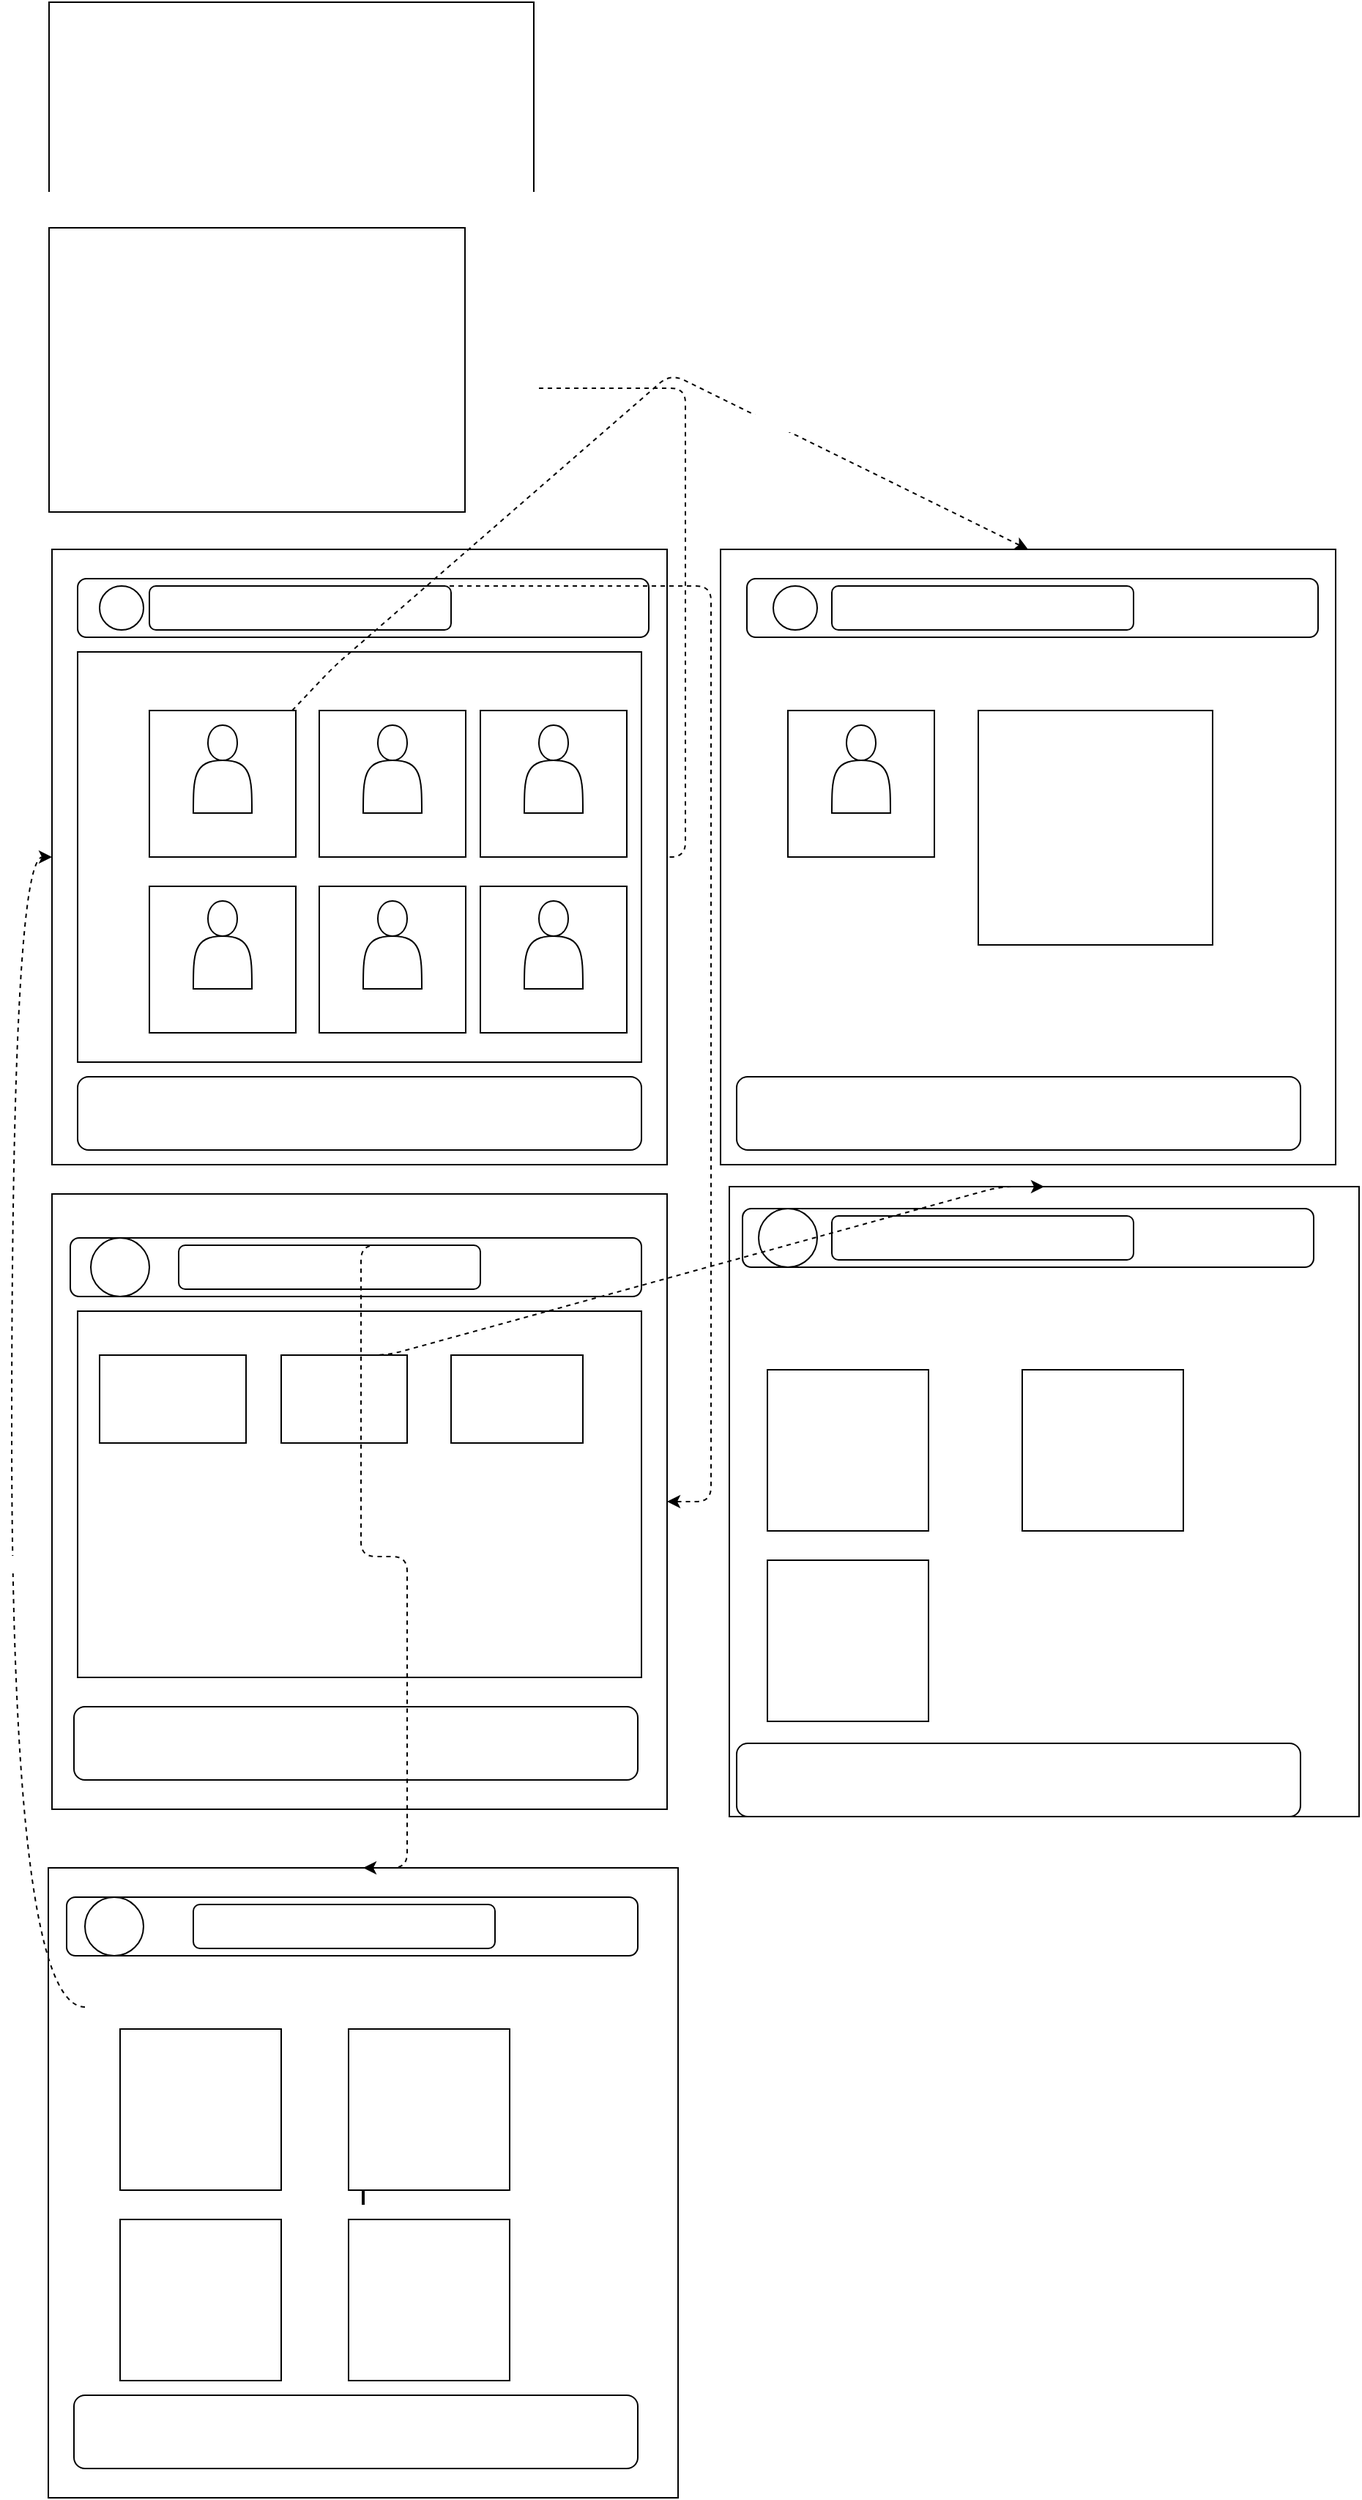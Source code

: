 <mxfile>
    <diagram id="dcDPlWu9542iF46eevj4" name="Page-1">
        <mxGraphModel dx="1200" dy="1422" grid="1" gridSize="10" guides="1" tooltips="1" connect="1" arrows="1" fold="1" page="1" pageScale="1" pageWidth="850" pageHeight="1100" math="0" shadow="0">
            <root>
                <mxCell id="0"/>
                <mxCell id="1" parent="0"/>
                <mxCell id="3" value="&lt;span style=&quot;font-family: &amp;#34;open sans&amp;#34; , &amp;#34;verdana&amp;#34; , &amp;#34;arial&amp;#34; , &amp;#34;helvetica&amp;#34; , sans-serif&quot;&gt;&lt;font style=&quot;font-size: 23px&quot;&gt;&lt;b&gt;tổng quan về dự án&lt;/b&gt;&lt;/font&gt;&lt;/span&gt;&lt;h1&gt;&lt;span style=&quot;font-family: &amp;#34;open sans&amp;#34; , &amp;#34;verdana&amp;#34; , &amp;#34;arial&amp;#34; , &amp;#34;helvetica&amp;#34; , sans-serif ; font-size: 14px ; font-weight: 400&quot;&gt;: Dự án thực hiện các yêu cầu hiển thị danh sách nhân viên, danh sách phòng ban công ty, và bảng lương, tính lương cho từng nhân viên&amp;nbsp;&lt;/span&gt;&lt;br&gt;&lt;/h1&gt;" style="text;html=1;strokeColor=none;fillColor=none;spacing=5;spacingTop=-20;whiteSpace=wrap;overflow=hidden;rounded=0;verticalAlign=middle;fontColor=#FFFFFF;labelBackgroundColor=default;labelBorderColor=default;" parent="1" vertex="1">
                    <mxGeometry x="10" y="-400" width="340" height="120" as="geometry"/>
                </mxCell>
                <mxCell id="89" value="" style="edgeStyle=entityRelationEdgeStyle;html=1;dashed=1;fontSize=10;fontColor=#FFFFFF;strokeColor=default;" parent="1" source="4" target="12" edge="1">
                    <mxGeometry relative="1" as="geometry"/>
                </mxCell>
                <mxCell id="4" value="&lt;h1&gt;Danh sách các tính năng&lt;/h1&gt;&lt;p&gt;- hiển thị danh sách nhân viên&amp;nbsp;&lt;/p&gt;&lt;p&gt;- hiển thị profile từng nhân viên&amp;nbsp;&lt;/p&gt;&lt;p&gt;- hiển thị phòng ban công ty&amp;nbsp;&lt;/p&gt;&lt;p&gt;- bảng lương công ty&amp;nbsp;&lt;/p&gt;&lt;p&gt;- Bảng lương từng phòng ban&lt;/p&gt;" style="text;html=1;strokeColor=none;fillColor=none;spacing=5;spacingTop=-20;whiteSpace=wrap;overflow=hidden;rounded=0;labelBackgroundColor=default;labelBorderColor=default;fontColor=#FFFFFF;" parent="1" vertex="1">
                    <mxGeometry x="10" y="-250" width="340" height="200" as="geometry"/>
                </mxCell>
                <mxCell id="5" value="" style="whiteSpace=wrap;html=1;aspect=fixed;labelBackgroundColor=default;labelBorderColor=default;fontSize=23;fontColor=#FFFFFF;" parent="1" vertex="1">
                    <mxGeometry x="17.5" y="-40" width="420" height="420" as="geometry"/>
                </mxCell>
                <mxCell id="7" value="" style="rounded=1;whiteSpace=wrap;html=1;labelBackgroundColor=default;labelBorderColor=default;fontSize=23;fontColor=#FFFFFF;" parent="1" vertex="1">
                    <mxGeometry x="35" y="-20" width="390" height="40" as="geometry"/>
                </mxCell>
                <mxCell id="9" value="" style="ellipse;whiteSpace=wrap;html=1;aspect=fixed;labelBackgroundColor=default;labelBorderColor=default;fontSize=23;fontColor=#FFFFFF;" parent="1" vertex="1">
                    <mxGeometry x="50" y="-15" width="30" height="30" as="geometry"/>
                </mxCell>
                <mxCell id="10" value="logo" style="text;html=1;strokeColor=none;fillColor=none;align=center;verticalAlign=middle;whiteSpace=wrap;rounded=0;labelBackgroundColor=default;labelBorderColor=none;fontSize=9;fontColor=#FFFFFF;" parent="1" vertex="1">
                    <mxGeometry x="46" y="-5" width="38" height="5" as="geometry"/>
                </mxCell>
                <mxCell id="88" style="edgeStyle=entityRelationEdgeStyle;html=1;exitX=0.5;exitY=0;exitDx=0;exitDy=0;dashed=1;fontSize=10;fontColor=#FFFFFF;strokeColor=default;" parent="1" source="11" target="69" edge="1">
                    <mxGeometry relative="1" as="geometry">
                        <mxPoint x="460" y="140" as="targetPoint"/>
                    </mxGeometry>
                </mxCell>
                <mxCell id="11" value="&lt;u&gt;Nhân viên&lt;/u&gt;&amp;nbsp; &amp;nbsp;&lt;u&gt; Phòng ban&lt;/u&gt;&amp;nbsp; &amp;nbsp;&lt;u&gt; Bảng lương&lt;/u&gt;" style="rounded=1;whiteSpace=wrap;html=1;labelBackgroundColor=default;labelBorderColor=none;fontSize=9;fontColor=#FFFFFF;" parent="1" vertex="1">
                    <mxGeometry x="84" y="-15" width="206" height="30" as="geometry"/>
                </mxCell>
                <mxCell id="12" value="" style="rounded=0;whiteSpace=wrap;html=1;labelBackgroundColor=default;labelBorderColor=none;fontSize=9;fontColor=#FFFFFF;" parent="1" vertex="1">
                    <mxGeometry x="35" y="30" width="385" height="280" as="geometry"/>
                </mxCell>
                <mxCell id="13" value="Nhân viên" style="text;html=1;strokeColor=none;fillColor=none;align=center;verticalAlign=middle;whiteSpace=wrap;rounded=0;labelBackgroundColor=default;labelBorderColor=none;fontSize=9;fontColor=#FFFFFF;" parent="1" vertex="1">
                    <mxGeometry x="60" y="40" width="60" height="30" as="geometry"/>
                </mxCell>
                <mxCell id="65" style="edgeStyle=none;html=1;entryX=0.5;entryY=0;entryDx=0;entryDy=0;fontSize=10;fontColor=#FFFFFF;dashed=1;" parent="1" source="18" target="50" edge="1">
                    <mxGeometry relative="1" as="geometry">
                        <Array as="points">
                            <mxPoint x="210" y="40"/>
                            <mxPoint x="440" y="-160"/>
                        </Array>
                    </mxGeometry>
                </mxCell>
                <mxCell id="67" value="Click to&amp;nbsp;" style="edgeLabel;html=1;align=center;verticalAlign=middle;resizable=0;points=[];fontSize=10;fontColor=#FFFFFF;" parent="65" vertex="1" connectable="0">
                    <mxGeometry x="0.355" y="-2" relative="1" as="geometry">
                        <mxPoint y="-1" as="offset"/>
                    </mxGeometry>
                </mxCell>
                <mxCell id="18" value="" style="whiteSpace=wrap;html=1;aspect=fixed;labelBackgroundColor=default;labelBorderColor=none;fontSize=4;fontColor=#FFFFFF;" parent="1" vertex="1">
                    <mxGeometry x="84" y="70" width="100" height="100" as="geometry"/>
                </mxCell>
                <mxCell id="17" value="" style="shape=actor;whiteSpace=wrap;html=1;labelBackgroundColor=default;labelBorderColor=none;fontSize=4;fontColor=#FFFFFF;" parent="1" vertex="1">
                    <mxGeometry x="114" y="80" width="40" height="60" as="geometry"/>
                </mxCell>
                <mxCell id="19" value="&lt;font style=&quot;font-size: 10px&quot;&gt;Nhân viên 1&lt;/font&gt;" style="text;html=1;strokeColor=none;fillColor=none;align=center;verticalAlign=middle;whiteSpace=wrap;rounded=0;labelBackgroundColor=default;labelBorderColor=none;fontSize=4;fontColor=#FFFFFF;" parent="1" vertex="1">
                    <mxGeometry x="104" y="140" width="60" height="30" as="geometry"/>
                </mxCell>
                <mxCell id="21" value="" style="whiteSpace=wrap;html=1;aspect=fixed;labelBackgroundColor=default;labelBorderColor=none;fontSize=4;fontColor=#FFFFFF;" parent="1" vertex="1">
                    <mxGeometry x="200" y="70" width="100" height="100" as="geometry"/>
                </mxCell>
                <mxCell id="23" value="&lt;font style=&quot;font-size: 10px&quot;&gt;Nhân viên 1&lt;/font&gt;" style="text;html=1;strokeColor=none;fillColor=none;align=center;verticalAlign=middle;whiteSpace=wrap;rounded=0;labelBackgroundColor=default;labelBorderColor=none;fontSize=4;fontColor=#FFFFFF;" parent="1" vertex="1">
                    <mxGeometry x="220" y="140" width="60" height="30" as="geometry"/>
                </mxCell>
                <mxCell id="24" value="" style="whiteSpace=wrap;html=1;aspect=fixed;labelBackgroundColor=default;labelBorderColor=none;fontSize=4;fontColor=#FFFFFF;" parent="1" vertex="1">
                    <mxGeometry x="310" y="70" width="100" height="100" as="geometry"/>
                </mxCell>
                <mxCell id="25" value="" style="shape=actor;whiteSpace=wrap;html=1;labelBackgroundColor=default;labelBorderColor=none;fontSize=4;fontColor=#FFFFFF;" parent="1" vertex="1">
                    <mxGeometry x="340" y="80" width="40" height="60" as="geometry"/>
                </mxCell>
                <mxCell id="26" value="&lt;font style=&quot;font-size: 10px&quot;&gt;Nhân viên 1&lt;/font&gt;" style="text;html=1;strokeColor=none;fillColor=none;align=center;verticalAlign=middle;whiteSpace=wrap;rounded=0;labelBackgroundColor=default;labelBorderColor=none;fontSize=4;fontColor=#FFFFFF;" parent="1" vertex="1">
                    <mxGeometry x="330" y="140" width="60" height="30" as="geometry"/>
                </mxCell>
                <mxCell id="27" value="" style="whiteSpace=wrap;html=1;aspect=fixed;labelBackgroundColor=default;labelBorderColor=none;fontSize=4;fontColor=#FFFFFF;" parent="1" vertex="1">
                    <mxGeometry x="84" y="190" width="100" height="100" as="geometry"/>
                </mxCell>
                <mxCell id="28" value="" style="shape=actor;whiteSpace=wrap;html=1;labelBackgroundColor=default;labelBorderColor=none;fontSize=4;fontColor=#FFFFFF;" parent="1" vertex="1">
                    <mxGeometry x="114" y="200" width="40" height="60" as="geometry"/>
                </mxCell>
                <mxCell id="29" value="&lt;font style=&quot;font-size: 10px&quot;&gt;Nhân viên 1&lt;/font&gt;" style="text;html=1;strokeColor=none;fillColor=none;align=center;verticalAlign=middle;whiteSpace=wrap;rounded=0;labelBackgroundColor=default;labelBorderColor=none;fontSize=4;fontColor=#FFFFFF;" parent="1" vertex="1">
                    <mxGeometry x="104" y="260" width="60" height="30" as="geometry"/>
                </mxCell>
                <mxCell id="30" value="" style="whiteSpace=wrap;html=1;aspect=fixed;labelBackgroundColor=default;labelBorderColor=none;fontSize=4;fontColor=#FFFFFF;" parent="1" vertex="1">
                    <mxGeometry x="200" y="190" width="100" height="100" as="geometry"/>
                </mxCell>
                <mxCell id="31" value="" style="shape=actor;whiteSpace=wrap;html=1;labelBackgroundColor=default;labelBorderColor=none;fontSize=4;fontColor=#FFFFFF;" parent="1" vertex="1">
                    <mxGeometry x="230" y="200" width="40" height="60" as="geometry"/>
                </mxCell>
                <mxCell id="32" value="&lt;font style=&quot;font-size: 10px&quot;&gt;Nhân viên 1&lt;/font&gt;" style="text;html=1;strokeColor=none;fillColor=none;align=center;verticalAlign=middle;whiteSpace=wrap;rounded=0;labelBackgroundColor=default;labelBorderColor=none;fontSize=4;fontColor=#FFFFFF;" parent="1" vertex="1">
                    <mxGeometry x="220" y="260" width="60" height="30" as="geometry"/>
                </mxCell>
                <mxCell id="33" value="" style="whiteSpace=wrap;html=1;aspect=fixed;labelBackgroundColor=default;labelBorderColor=none;fontSize=4;fontColor=#FFFFFF;" parent="1" vertex="1">
                    <mxGeometry x="310" y="190" width="100" height="100" as="geometry"/>
                </mxCell>
                <mxCell id="34" value="" style="shape=actor;whiteSpace=wrap;html=1;labelBackgroundColor=default;labelBorderColor=none;fontSize=4;fontColor=#FFFFFF;" parent="1" vertex="1">
                    <mxGeometry x="340" y="200" width="40" height="60" as="geometry"/>
                </mxCell>
                <mxCell id="35" value="&lt;font style=&quot;font-size: 10px&quot;&gt;Nhân viên 1&lt;/font&gt;" style="text;html=1;strokeColor=none;fillColor=none;align=center;verticalAlign=middle;whiteSpace=wrap;rounded=0;labelBackgroundColor=default;labelBorderColor=none;fontSize=4;fontColor=#FFFFFF;" parent="1" vertex="1">
                    <mxGeometry x="330" y="260" width="60" height="30" as="geometry"/>
                </mxCell>
                <mxCell id="46" value="" style="rounded=1;whiteSpace=wrap;html=1;labelBackgroundColor=default;labelBorderColor=none;fontSize=10;fontColor=#FFFFFF;" parent="1" vertex="1">
                    <mxGeometry x="35" y="320" width="385" height="50" as="geometry"/>
                </mxCell>
                <mxCell id="47" value="footer" style="text;html=1;strokeColor=none;fillColor=none;align=center;verticalAlign=middle;whiteSpace=wrap;rounded=0;labelBackgroundColor=default;labelBorderColor=none;fontSize=10;fontColor=#FFFFFF;" parent="1" vertex="1">
                    <mxGeometry x="200" y="330" width="60" height="30" as="geometry"/>
                </mxCell>
                <mxCell id="50" value="" style="whiteSpace=wrap;html=1;aspect=fixed;labelBackgroundColor=default;labelBorderColor=default;fontSize=23;fontColor=#FFFFFF;" parent="1" vertex="1">
                    <mxGeometry x="474" y="-40" width="420" height="420" as="geometry"/>
                </mxCell>
                <mxCell id="52" value="" style="rounded=1;whiteSpace=wrap;html=1;labelBackgroundColor=default;labelBorderColor=default;fontSize=23;fontColor=#FFFFFF;" parent="1" vertex="1">
                    <mxGeometry x="492" y="-20" width="390" height="40" as="geometry"/>
                </mxCell>
                <mxCell id="53" value="" style="ellipse;whiteSpace=wrap;html=1;aspect=fixed;labelBackgroundColor=default;labelBorderColor=default;fontSize=23;fontColor=#FFFFFF;" parent="1" vertex="1">
                    <mxGeometry x="510" y="-15" width="30" height="30" as="geometry"/>
                </mxCell>
                <mxCell id="56" value="logo" style="text;html=1;strokeColor=none;fillColor=none;align=center;verticalAlign=middle;whiteSpace=wrap;rounded=0;labelBackgroundColor=default;labelBorderColor=none;fontSize=9;fontColor=#FFFFFF;" parent="1" vertex="1">
                    <mxGeometry x="506" y="-2.5" width="38" height="5" as="geometry"/>
                </mxCell>
                <mxCell id="57" value="&lt;u&gt;Nhân viên&lt;/u&gt;&amp;nbsp; &amp;nbsp;&lt;u&gt; Phòng ban&lt;/u&gt;&amp;nbsp; &amp;nbsp;&lt;u&gt; Bảng lương&lt;/u&gt;" style="rounded=1;whiteSpace=wrap;html=1;labelBackgroundColor=default;labelBorderColor=none;fontSize=9;fontColor=#FFFFFF;" parent="1" vertex="1">
                    <mxGeometry x="550" y="-15" width="206" height="30" as="geometry"/>
                </mxCell>
                <mxCell id="58" value="" style="rounded=1;whiteSpace=wrap;html=1;labelBackgroundColor=default;labelBorderColor=none;fontSize=10;fontColor=#FFFFFF;" parent="1" vertex="1">
                    <mxGeometry x="485" y="320" width="385" height="50" as="geometry"/>
                </mxCell>
                <mxCell id="59" value="footer" style="text;html=1;strokeColor=none;fillColor=none;align=center;verticalAlign=middle;whiteSpace=wrap;rounded=0;labelBackgroundColor=default;labelBorderColor=none;fontSize=10;fontColor=#FFFFFF;" parent="1" vertex="1">
                    <mxGeometry x="660" y="330" width="60" height="30" as="geometry"/>
                </mxCell>
                <mxCell id="60" value="" style="whiteSpace=wrap;html=1;aspect=fixed;labelBackgroundColor=default;labelBorderColor=none;fontSize=4;fontColor=#FFFFFF;" parent="1" vertex="1">
                    <mxGeometry x="520" y="70" width="100" height="100" as="geometry"/>
                </mxCell>
                <mxCell id="61" value="Nhân viên&amp;nbsp; / tên nhân viên" style="text;html=1;strokeColor=none;fillColor=none;align=center;verticalAlign=middle;whiteSpace=wrap;rounded=0;labelBackgroundColor=default;labelBorderColor=none;fontSize=9;fontColor=#FFFFFF;fontStyle=4" parent="1" vertex="1">
                    <mxGeometry x="520" y="30" width="110" height="30" as="geometry"/>
                </mxCell>
                <mxCell id="22" value="" style="shape=actor;whiteSpace=wrap;html=1;labelBackgroundColor=default;labelBorderColor=none;fontSize=4;fontColor=#FFFFFF;" parent="1" vertex="1">
                    <mxGeometry x="550" y="80" width="40" height="60" as="geometry"/>
                </mxCell>
                <mxCell id="62" value="" style="shape=actor;whiteSpace=wrap;html=1;labelBackgroundColor=default;labelBorderColor=none;fontSize=4;fontColor=#FFFFFF;" parent="1" vertex="1">
                    <mxGeometry x="230" y="80" width="40" height="60" as="geometry"/>
                </mxCell>
                <mxCell id="63" value="" style="whiteSpace=wrap;html=1;aspect=fixed;labelBackgroundColor=default;labelBorderColor=none;fontSize=10;fontColor=#FFFFFF;" parent="1" vertex="1">
                    <mxGeometry x="650" y="70" width="160" height="160" as="geometry"/>
                </mxCell>
                <mxCell id="64" value="&lt;div style=&quot;text-align: left&quot;&gt;Profile của nhân viên&lt;/div&gt;&lt;div style=&quot;text-align: left&quot;&gt;Họ tên:&lt;/div&gt;&lt;div style=&quot;text-align: left&quot;&gt;Ngày sinh:&amp;nbsp;&lt;/div&gt;&lt;div style=&quot;text-align: left&quot;&gt;ngày vào công ty&lt;/div&gt;&lt;div style=&quot;text-align: left&quot;&gt;Phòng bạn:&lt;/div&gt;&amp;nbsp;" style="text;html=1;strokeColor=none;fillColor=none;align=center;verticalAlign=middle;whiteSpace=wrap;rounded=0;labelBackgroundColor=default;labelBorderColor=none;fontSize=10;fontColor=#FFFFFF;" parent="1" vertex="1">
                    <mxGeometry x="670" y="80" width="120" height="90" as="geometry"/>
                </mxCell>
                <mxCell id="69" value="" style="whiteSpace=wrap;html=1;aspect=fixed;labelBackgroundColor=default;labelBorderColor=default;fontSize=23;fontColor=#FFFFFF;" parent="1" vertex="1">
                    <mxGeometry x="17.5" y="400" width="420" height="420" as="geometry"/>
                </mxCell>
                <mxCell id="72" value="" style="rounded=1;whiteSpace=wrap;html=1;labelBackgroundColor=default;labelBorderColor=default;fontSize=23;fontColor=#FFFFFF;" parent="1" vertex="1">
                    <mxGeometry x="30" y="430" width="390" height="40" as="geometry"/>
                </mxCell>
                <mxCell id="74" value="" style="rounded=1;whiteSpace=wrap;html=1;labelBackgroundColor=default;labelBorderColor=none;fontSize=10;fontColor=#FFFFFF;" parent="1" vertex="1">
                    <mxGeometry x="32.5" y="750" width="385" height="50" as="geometry"/>
                </mxCell>
                <mxCell id="75" value="&lt;u&gt;Nhân viên&lt;/u&gt;&amp;nbsp; &amp;nbsp;&lt;u&gt; Phòng ban&lt;/u&gt;&amp;nbsp; &amp;nbsp;&lt;u&gt; Bảng lương&lt;/u&gt;" style="rounded=1;whiteSpace=wrap;html=1;labelBackgroundColor=default;labelBorderColor=none;fontSize=9;fontColor=#FFFFFF;" parent="1" vertex="1">
                    <mxGeometry x="104" y="435" width="206" height="30" as="geometry"/>
                </mxCell>
                <mxCell id="77" value="Logo" style="ellipse;whiteSpace=wrap;html=1;aspect=fixed;labelBackgroundColor=default;labelBorderColor=none;fontSize=10;fontColor=#FFFFFF;" parent="1" vertex="1">
                    <mxGeometry x="44" y="430" width="40" height="40" as="geometry"/>
                </mxCell>
                <mxCell id="82" value="" style="rounded=0;whiteSpace=wrap;html=1;labelBackgroundColor=default;labelBorderColor=none;fontSize=10;fontColor=#FFFFFF;" parent="1" vertex="1">
                    <mxGeometry x="35" y="480" width="385" height="250" as="geometry"/>
                </mxCell>
                <mxCell id="85" value="Tên phòng ban 1&lt;br&gt;Số lượng nhân viên" style="rounded=0;whiteSpace=wrap;html=1;labelBackgroundColor=default;labelBorderColor=none;fontSize=10;fontColor=#FFFFFF;" parent="1" vertex="1">
                    <mxGeometry x="50" y="510" width="100" height="60" as="geometry"/>
                </mxCell>
                <mxCell id="86" value="Tên phòng ban 1&lt;br&gt;Số lượng nhân viên" style="rounded=0;whiteSpace=wrap;html=1;labelBackgroundColor=default;labelBorderColor=none;fontSize=10;fontColor=#FFFFFF;" parent="1" vertex="1">
                    <mxGeometry x="174" y="510" width="86" height="60" as="geometry"/>
                </mxCell>
                <mxCell id="87" value="Tên phòng ban 1&lt;br&gt;Số lượng nhân viên" style="rounded=0;whiteSpace=wrap;html=1;labelBackgroundColor=default;labelBorderColor=none;fontSize=10;fontColor=#FFFFFF;" parent="1" vertex="1">
                    <mxGeometry x="290" y="510" width="90" height="60" as="geometry"/>
                </mxCell>
                <mxCell id="90" value="&lt;span style=&quot;color: rgba(0 , 0 , 0 , 0) ; font-family: monospace ; font-size: 0px&quot;&gt;%3CmxGraphModel%3E%3Croot%3E%3CmxCell%20id%3D%220%22%2F%3E%3CmxCell%20id%3D%221%22%20parent%3D%220%22%2F%3E%3CmxCell%20id%3D%222%22%20value%3D%22Nh%C3%A2n%20vi%C3%AAn%26amp%3Bnbsp%3B%20%2F%20t%C3%AAn%20nh%C3%A2n%20vi%C3%AAn%22%20style%3D%22text%3Bhtml%3D1%3BstrokeColor%3Dnone%3BfillColor%3Dnone%3Balign%3Dcenter%3BverticalAlign%3Dmiddle%3BwhiteSpace%3Dwrap%3Brounded%3D0%3BlabelBackgroundColor%3Ddefault%3BlabelBorderColor%3Dnone%3BfontSize%3D9%3BfontColor%3D%23FFFFFF%3BfontStyle%3D4%22%20vertex%3D%221%22%20parent%3D%221%22%3E%3CmxGeometry%20x%3D%22520%22%20y%3D%2230%22%20width%3D%22110%22%20height%3D%2230%22%20as%3D%22geometry%22%2F%3E%3C%2FmxCell%3E%3C%2Froot%3E%3C%2FmxGraphModel%3E&lt;/span&gt;" style="whiteSpace=wrap;html=1;aspect=fixed;labelBackgroundColor=default;labelBorderColor=default;fontSize=23;fontColor=#FFFFFF;" parent="1" vertex="1">
                    <mxGeometry x="480" y="395" width="430" height="430" as="geometry"/>
                </mxCell>
                <mxCell id="92" value="" style="rounded=1;whiteSpace=wrap;html=1;labelBackgroundColor=default;labelBorderColor=default;fontSize=23;fontColor=#FFFFFF;" parent="1" vertex="1">
                    <mxGeometry x="489" y="410" width="390" height="40" as="geometry"/>
                </mxCell>
                <mxCell id="93" value="Logo" style="ellipse;whiteSpace=wrap;html=1;aspect=fixed;labelBackgroundColor=default;labelBorderColor=none;fontSize=10;fontColor=#FFFFFF;" parent="1" vertex="1">
                    <mxGeometry x="500" y="410" width="40" height="40" as="geometry"/>
                </mxCell>
                <mxCell id="94" value="&lt;u&gt;Nhân viên&lt;/u&gt;&amp;nbsp; &amp;nbsp;&lt;u&gt; Phòng ban&lt;/u&gt;&amp;nbsp; &amp;nbsp;&lt;u&gt; Bảng lương&lt;/u&gt;" style="rounded=1;whiteSpace=wrap;html=1;labelBackgroundColor=default;labelBorderColor=none;fontSize=9;fontColor=#FFFFFF;" parent="1" vertex="1">
                    <mxGeometry x="550" y="415" width="206" height="30" as="geometry"/>
                </mxCell>
                <mxCell id="95" value="footer" style="text;html=1;strokeColor=none;fillColor=none;align=center;verticalAlign=middle;whiteSpace=wrap;rounded=0;labelBackgroundColor=default;labelBorderColor=none;fontSize=10;fontColor=#FFFFFF;" parent="1" vertex="1">
                    <mxGeometry x="210" y="760" width="60" height="30" as="geometry"/>
                </mxCell>
                <mxCell id="96" value="Tên nhân viên&lt;br&gt;Mã nhân viên&amp;nbsp;&lt;br&gt;hệ số lương&lt;br&gt;Lương $$$" style="whiteSpace=wrap;html=1;aspect=fixed;labelBackgroundColor=default;labelBorderColor=none;fontSize=10;fontColor=#FFFFFF;" parent="1" vertex="1">
                    <mxGeometry x="506" y="520" width="110" height="110" as="geometry"/>
                </mxCell>
                <mxCell id="97" value="Phòng ban/ Tên phòng ban" style="text;html=1;strokeColor=none;fillColor=none;align=center;verticalAlign=middle;whiteSpace=wrap;rounded=0;labelBackgroundColor=default;labelBorderColor=none;fontSize=9;fontColor=#FFFFFF;fontStyle=4" parent="1" vertex="1">
                    <mxGeometry x="500" y="470" width="150" height="30" as="geometry"/>
                </mxCell>
                <mxCell id="98" value="Tên nhân viên&lt;br&gt;Mã nhân viên&amp;nbsp;&lt;br&gt;hệ số lương&lt;br&gt;Lương $$$" style="whiteSpace=wrap;html=1;aspect=fixed;labelBackgroundColor=default;labelBorderColor=none;fontSize=10;fontColor=#FFFFFF;" parent="1" vertex="1">
                    <mxGeometry x="680" y="520" width="110" height="110" as="geometry"/>
                </mxCell>
                <mxCell id="99" value="Tên nhân viên&lt;br&gt;Mã nhân viên&amp;nbsp;&lt;br&gt;hệ số lương&lt;br&gt;Lương $$$" style="whiteSpace=wrap;html=1;aspect=fixed;labelBackgroundColor=default;labelBorderColor=none;fontSize=10;fontColor=#FFFFFF;" parent="1" vertex="1">
                    <mxGeometry x="506" y="650" width="110" height="110" as="geometry"/>
                </mxCell>
                <mxCell id="100" value="" style="rounded=1;whiteSpace=wrap;html=1;labelBackgroundColor=default;labelBorderColor=none;fontSize=10;fontColor=#FFFFFF;" parent="1" vertex="1">
                    <mxGeometry x="485" y="775" width="385" height="50" as="geometry"/>
                </mxCell>
                <mxCell id="101" value="footer" style="text;html=1;strokeColor=none;fillColor=none;align=center;verticalAlign=middle;whiteSpace=wrap;rounded=0;labelBackgroundColor=default;labelBorderColor=none;fontSize=10;fontColor=#FFFFFF;" parent="1" vertex="1">
                    <mxGeometry x="660" y="785" width="60" height="30" as="geometry"/>
                </mxCell>
                <mxCell id="102" style="edgeStyle=entityRelationEdgeStyle;html=1;exitX=0.5;exitY=0;exitDx=0;exitDy=0;entryX=0.5;entryY=0;entryDx=0;entryDy=0;dashed=1;fontSize=10;fontColor=#FFFFFF;strokeColor=default;" parent="1" source="86" target="90" edge="1">
                    <mxGeometry relative="1" as="geometry"/>
                </mxCell>
                <mxCell id="103" value="&lt;span style=&quot;color: rgba(0 , 0 , 0 , 0) ; font-family: monospace ; font-size: 0px&quot;&gt;%3CmxGraphModel%3E%3Croot%3E%3CmxCell%20id%3D%220%22%2F%3E%3CmxCell%20id%3D%221%22%20parent%3D%220%22%2F%3E%3CmxCell%20id%3D%222%22%20value%3D%22Nh%C3%A2n%20vi%C3%AAn%26amp%3Bnbsp%3B%20%2F%20t%C3%AAn%20nh%C3%A2n%20vi%C3%AAn%22%20style%3D%22text%3Bhtml%3D1%3BstrokeColor%3Dnone%3BfillColor%3Dnone%3Balign%3Dcenter%3BverticalAlign%3Dmiddle%3BwhiteSpace%3Dwrap%3Brounded%3D0%3BlabelBackgroundColor%3Ddefault%3BlabelBorderColor%3Dnone%3BfontSize%3D9%3BfontColor%3D%23FFFFFF%3BfontStyle%3D4%22%20vertex%3D%221%22%20parent%3D%221%22%3E%3CmxGeometry%20x%3D%22520%22%20y%3D%2230%22%20width%3D%22110%22%20height%3D%2230%22%20as%3D%22geometry%22%2F%3E%3C%2FmxCell%3E%3C%2Froot%3E%3C%2FmxGraphModel%3E&lt;/span&gt;" style="whiteSpace=wrap;html=1;aspect=fixed;labelBackgroundColor=default;labelBorderColor=default;fontSize=23;fontColor=#FFFFFF;" parent="1" vertex="1">
                    <mxGeometry x="15" y="860" width="430" height="430" as="geometry"/>
                </mxCell>
                <mxCell id="104" value="" style="rounded=1;whiteSpace=wrap;html=1;labelBackgroundColor=default;labelBorderColor=none;fontSize=10;fontColor=#FFFFFF;" parent="1" vertex="1">
                    <mxGeometry x="32.5" y="1220" width="385" height="50" as="geometry"/>
                </mxCell>
                <mxCell id="105" value="footer" style="text;html=1;strokeColor=none;fillColor=none;align=center;verticalAlign=middle;whiteSpace=wrap;rounded=0;labelBackgroundColor=default;labelBorderColor=none;fontSize=10;fontColor=#FFFFFF;" parent="1" vertex="1">
                    <mxGeometry x="200" y="1230" width="60" height="30" as="geometry"/>
                </mxCell>
                <mxCell id="106" value="" style="rounded=1;whiteSpace=wrap;html=1;labelBackgroundColor=default;labelBorderColor=default;fontSize=23;fontColor=#FFFFFF;" parent="1" vertex="1">
                    <mxGeometry x="27.5" y="880" width="390" height="40" as="geometry"/>
                </mxCell>
                <mxCell id="107" value="&lt;u&gt;Nhân viên&lt;/u&gt;&amp;nbsp; &amp;nbsp;&lt;u&gt; Phòng ban&lt;/u&gt;&amp;nbsp; &amp;nbsp;&lt;u&gt; Bảng lương&lt;/u&gt;" style="rounded=1;whiteSpace=wrap;html=1;labelBackgroundColor=default;labelBorderColor=none;fontSize=9;fontColor=#FFFFFF;" parent="1" vertex="1">
                    <mxGeometry x="114" y="885" width="206" height="30" as="geometry"/>
                </mxCell>
                <mxCell id="108" value="Logo" style="ellipse;whiteSpace=wrap;html=1;aspect=fixed;labelBackgroundColor=default;labelBorderColor=none;fontSize=10;fontColor=#FFFFFF;" parent="1" vertex="1">
                    <mxGeometry x="40" y="880" width="40" height="40" as="geometry"/>
                </mxCell>
                <mxCell id="115" style="edgeStyle=orthogonalEdgeStyle;html=1;exitX=0;exitY=0.5;exitDx=0;exitDy=0;entryX=0;entryY=0.5;entryDx=0;entryDy=0;dashed=1;fontSize=10;fontColor=#FFFFFF;strokeColor=default;elbow=vertical;curved=1;" parent="1" source="109" target="5" edge="1">
                    <mxGeometry relative="1" as="geometry">
                        <Array as="points">
                            <mxPoint x="-10" y="955"/>
                            <mxPoint x="-10" y="170"/>
                        </Array>
                    </mxGeometry>
                </mxCell>
                <mxCell id="117" value="Text" style="edgeLabel;html=1;align=center;verticalAlign=middle;resizable=0;points=[];fontSize=10;fontColor=#FFFFFF;" parent="115" vertex="1" connectable="0">
                    <mxGeometry x="-0.182" y="-1" relative="1" as="geometry">
                        <mxPoint as="offset"/>
                    </mxGeometry>
                </mxCell>
                <mxCell id="109" value="Nhân viên/ Bảng lương" style="text;html=1;strokeColor=none;fillColor=none;align=center;verticalAlign=middle;whiteSpace=wrap;rounded=0;labelBackgroundColor=default;labelBorderColor=none;fontSize=9;fontColor=#FFFFFF;fontStyle=4" parent="1" vertex="1">
                    <mxGeometry x="40" y="940" width="150" height="30" as="geometry"/>
                </mxCell>
                <mxCell id="110" value="Tên nhân viên&lt;br&gt;Mã nhân viên&amp;nbsp;&lt;br&gt;hệ số lương&lt;br&gt;Lương $$$" style="whiteSpace=wrap;html=1;aspect=fixed;labelBackgroundColor=default;labelBorderColor=none;fontSize=10;fontColor=#FFFFFF;" parent="1" vertex="1">
                    <mxGeometry x="64" y="970" width="110" height="110" as="geometry"/>
                </mxCell>
                <mxCell id="111" value="Tên nhân viên&lt;br&gt;Mã nhân viên&amp;nbsp;&lt;br&gt;hệ số lương&lt;br&gt;Lương $$$" style="whiteSpace=wrap;html=1;aspect=fixed;labelBackgroundColor=default;labelBorderColor=none;fontSize=10;fontColor=#FFFFFF;" parent="1" vertex="1">
                    <mxGeometry x="220" y="970" width="110" height="110" as="geometry"/>
                </mxCell>
                <mxCell id="112" value="Tên nhân viên&lt;br&gt;Mã nhân viên&amp;nbsp;&lt;br&gt;hệ số lương&lt;br&gt;Lương $$$" style="whiteSpace=wrap;html=1;aspect=fixed;labelBackgroundColor=default;labelBorderColor=none;fontSize=10;fontColor=#FFFFFF;" parent="1" vertex="1">
                    <mxGeometry x="64" y="1100" width="110" height="110" as="geometry"/>
                </mxCell>
                <mxCell id="113" value="Tên nhân viên&lt;br&gt;Mã nhân viên&amp;nbsp;&lt;br&gt;hệ số lương&lt;br&gt;Lương $$$" style="whiteSpace=wrap;html=1;aspect=fixed;labelBackgroundColor=default;labelBorderColor=none;fontSize=10;fontColor=#FFFFFF;" parent="1" vertex="1">
                    <mxGeometry x="220" y="1100" width="110" height="110" as="geometry"/>
                </mxCell>
                <mxCell id="114" style="edgeStyle=entityRelationEdgeStyle;html=1;exitX=0.75;exitY=0;exitDx=0;exitDy=0;entryX=0.5;entryY=0;entryDx=0;entryDy=0;dashed=1;fontSize=10;fontColor=#FFFFFF;strokeColor=default;" parent="1" source="75" target="103" edge="1">
                    <mxGeometry relative="1" as="geometry"/>
                </mxCell>
            </root>
        </mxGraphModel>
    </diagram>
</mxfile>